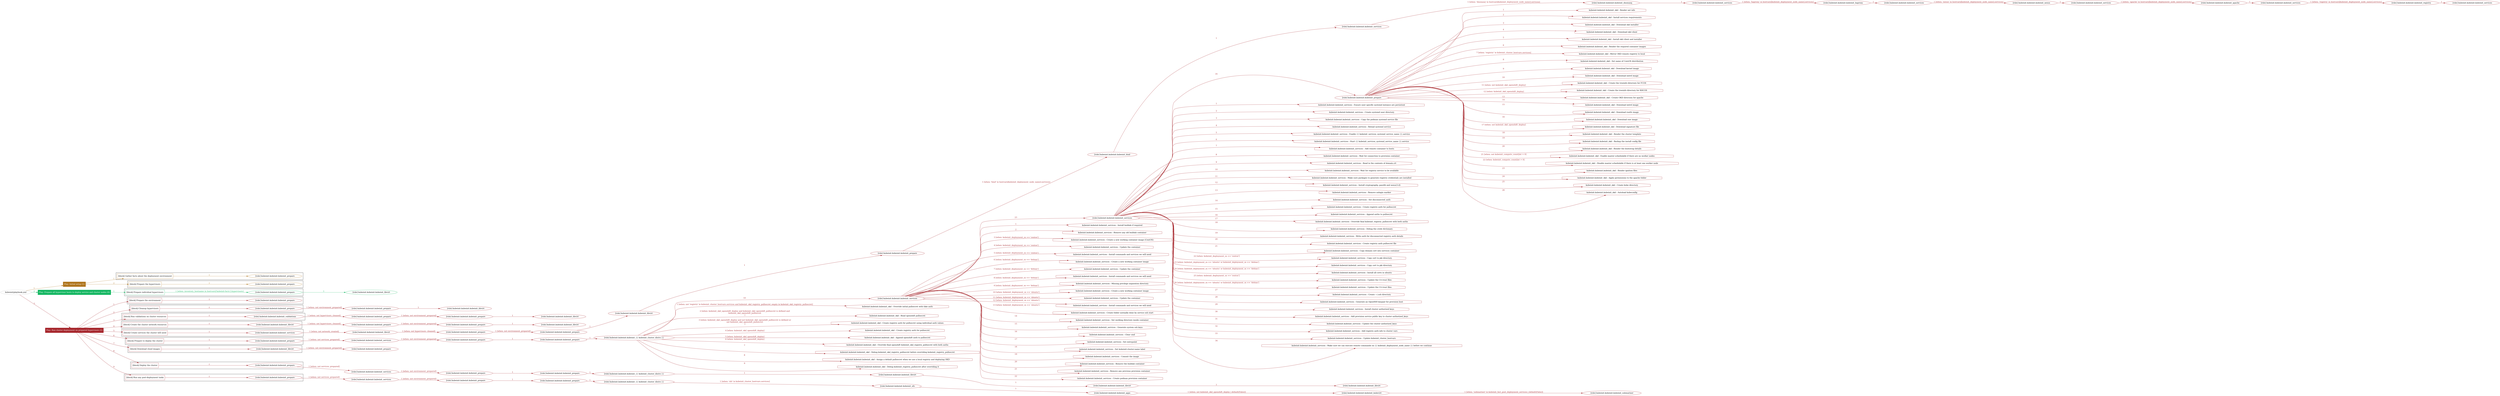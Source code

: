 digraph {
	graph [concentrate=true ordering=in rankdir=LR ratio=fill]
	edge [esep=5 sep=10]
	"kubeinit/playbook.yml" [id=root_node style=dotted]
	play_88649af8 [label="Play: Initial setup (1)" color="#af751d" fontcolor="#ffffff" id=play_88649af8 shape=box style=filled tooltip=localhost]
	"kubeinit/playbook.yml" -> play_88649af8 [label="1 " color="#af751d" fontcolor="#af751d" id=edge_6b000fab labeltooltip="1 " tooltip="1 "]
	subgraph "kubeinit.kubeinit.kubeinit_prepare" {
		role_338a0e9d [label="[role] kubeinit.kubeinit.kubeinit_prepare" color="#af751d" id=role_338a0e9d tooltip="kubeinit.kubeinit.kubeinit_prepare"]
	}
	subgraph "kubeinit.kubeinit.kubeinit_prepare" {
		role_9a6dc8a8 [label="[role] kubeinit.kubeinit.kubeinit_prepare" color="#af751d" id=role_9a6dc8a8 tooltip="kubeinit.kubeinit.kubeinit_prepare"]
	}
	subgraph "Play: Initial setup (1)" {
		play_88649af8 -> block_231d4f38 [label=1 color="#af751d" fontcolor="#af751d" id=edge_03df5cbf labeltooltip=1 tooltip=1]
		subgraph cluster_block_231d4f38 {
			block_231d4f38 [label="[block] Gather facts about the deployment environment" color="#af751d" id=block_231d4f38 labeltooltip="Gather facts about the deployment environment" shape=box tooltip="Gather facts about the deployment environment"]
			block_231d4f38 -> role_338a0e9d [label="1 " color="#af751d" fontcolor="#af751d" id=edge_0d944ad4 labeltooltip="1 " tooltip="1 "]
		}
		play_88649af8 -> block_6350ac3a [label=2 color="#af751d" fontcolor="#af751d" id=edge_2a4ed858 labeltooltip=2 tooltip=2]
		subgraph cluster_block_6350ac3a {
			block_6350ac3a [label="[block] Prepare the hypervisors" color="#af751d" id=block_6350ac3a labeltooltip="Prepare the hypervisors" shape=box tooltip="Prepare the hypervisors"]
			block_6350ac3a -> role_9a6dc8a8 [label="1 " color="#af751d" fontcolor="#af751d" id=edge_3fbb2954 labeltooltip="1 " tooltip="1 "]
		}
	}
	play_6806c129 [label="Play: Prepare all hypervisor hosts to deploy service and cluster nodes (0)" color="#15b762" fontcolor="#ffffff" id=play_6806c129 shape=box style=filled tooltip="Play: Prepare all hypervisor hosts to deploy service and cluster nodes (0)"]
	"kubeinit/playbook.yml" -> play_6806c129 [label="2 " color="#15b762" fontcolor="#15b762" id=edge_0b372070 labeltooltip="2 " tooltip="2 "]
	subgraph "kubeinit.kubeinit.kubeinit_libvirt" {
		role_8b5ccf54 [label="[role] kubeinit.kubeinit.kubeinit_libvirt" color="#15b762" id=role_8b5ccf54 tooltip="kubeinit.kubeinit.kubeinit_libvirt"]
	}
	subgraph "kubeinit.kubeinit.kubeinit_prepare" {
		role_b1e5b69d [label="[role] kubeinit.kubeinit.kubeinit_prepare" color="#15b762" id=role_b1e5b69d tooltip="kubeinit.kubeinit.kubeinit_prepare"]
		role_b1e5b69d -> role_8b5ccf54 [label="1 " color="#15b762" fontcolor="#15b762" id=edge_a9db163f labeltooltip="1 " tooltip="1 "]
	}
	subgraph "Play: Prepare all hypervisor hosts to deploy service and cluster nodes (0)" {
		play_6806c129 -> block_19e29fcd [label=1 color="#15b762" fontcolor="#15b762" id=edge_5821ed7f labeltooltip=1 tooltip=1]
		subgraph cluster_block_19e29fcd {
			block_19e29fcd [label="[block] Prepare individual hypervisors" color="#15b762" id=block_19e29fcd labeltooltip="Prepare individual hypervisors" shape=box tooltip="Prepare individual hypervisors"]
			block_19e29fcd -> role_b1e5b69d [label="1 [when: inventory_hostname in hostvars['kubeinit-facts'].hypervisors]" color="#15b762" fontcolor="#15b762" id=edge_9728948e labeltooltip="1 [when: inventory_hostname in hostvars['kubeinit-facts'].hypervisors]" tooltip="1 [when: inventory_hostname in hostvars['kubeinit-facts'].hypervisors]"]
		}
	}
	play_d287bf1b [label="Play: Run cluster deployment on prepared hypervisors (1)" color="#a6262c" fontcolor="#ffffff" id=play_d287bf1b shape=box style=filled tooltip=localhost]
	"kubeinit/playbook.yml" -> play_d287bf1b [label="3 " color="#a6262c" fontcolor="#a6262c" id=edge_4dbab2c6 labeltooltip="3 " tooltip="3 "]
	subgraph "kubeinit.kubeinit.kubeinit_prepare" {
		role_cbbc423f [label="[role] kubeinit.kubeinit.kubeinit_prepare" color="#a6262c" id=role_cbbc423f tooltip="kubeinit.kubeinit.kubeinit_prepare"]
	}
	subgraph "kubeinit.kubeinit.kubeinit_libvirt" {
		role_7e2ea44e [label="[role] kubeinit.kubeinit.kubeinit_libvirt" color="#a6262c" id=role_7e2ea44e tooltip="kubeinit.kubeinit.kubeinit_libvirt"]
	}
	subgraph "kubeinit.kubeinit.kubeinit_prepare" {
		role_dca89393 [label="[role] kubeinit.kubeinit.kubeinit_prepare" color="#a6262c" id=role_dca89393 tooltip="kubeinit.kubeinit.kubeinit_prepare"]
		role_dca89393 -> role_7e2ea44e [label="1 " color="#a6262c" fontcolor="#a6262c" id=edge_f8678f3e labeltooltip="1 " tooltip="1 "]
	}
	subgraph "kubeinit.kubeinit.kubeinit_prepare" {
		role_9de7b6c3 [label="[role] kubeinit.kubeinit.kubeinit_prepare" color="#a6262c" id=role_9de7b6c3 tooltip="kubeinit.kubeinit.kubeinit_prepare"]
		role_9de7b6c3 -> role_dca89393 [label="1 [when: not environment_prepared]" color="#a6262c" fontcolor="#a6262c" id=edge_e2edc290 labeltooltip="1 [when: not environment_prepared]" tooltip="1 [when: not environment_prepared]"]
	}
	subgraph "kubeinit.kubeinit.kubeinit_libvirt" {
		role_9df0247e [label="[role] kubeinit.kubeinit.kubeinit_libvirt" color="#a6262c" id=role_9df0247e tooltip="kubeinit.kubeinit.kubeinit_libvirt"]
	}
	subgraph "kubeinit.kubeinit.kubeinit_prepare" {
		role_bdb8926a [label="[role] kubeinit.kubeinit.kubeinit_prepare" color="#a6262c" id=role_bdb8926a tooltip="kubeinit.kubeinit.kubeinit_prepare"]
		role_bdb8926a -> role_9df0247e [label="1 " color="#a6262c" fontcolor="#a6262c" id=edge_cca86e57 labeltooltip="1 " tooltip="1 "]
	}
	subgraph "kubeinit.kubeinit.kubeinit_prepare" {
		role_8d31ca06 [label="[role] kubeinit.kubeinit.kubeinit_prepare" color="#a6262c" id=role_8d31ca06 tooltip="kubeinit.kubeinit.kubeinit_prepare"]
		role_8d31ca06 -> role_bdb8926a [label="1 [when: not environment_prepared]" color="#a6262c" fontcolor="#a6262c" id=edge_f443823a labeltooltip="1 [when: not environment_prepared]" tooltip="1 [when: not environment_prepared]"]
	}
	subgraph "kubeinit.kubeinit.kubeinit_validations" {
		role_47b87b4c [label="[role] kubeinit.kubeinit.kubeinit_validations" color="#a6262c" id=role_47b87b4c tooltip="kubeinit.kubeinit.kubeinit_validations"]
		role_47b87b4c -> role_8d31ca06 [label="1 [when: not hypervisors_cleaned]" color="#a6262c" fontcolor="#a6262c" id=edge_6168511b labeltooltip="1 [when: not hypervisors_cleaned]" tooltip="1 [when: not hypervisors_cleaned]"]
	}
	subgraph "kubeinit.kubeinit.kubeinit_libvirt" {
		role_05c898ef [label="[role] kubeinit.kubeinit.kubeinit_libvirt" color="#a6262c" id=role_05c898ef tooltip="kubeinit.kubeinit.kubeinit_libvirt"]
	}
	subgraph "kubeinit.kubeinit.kubeinit_prepare" {
		role_37f9129a [label="[role] kubeinit.kubeinit.kubeinit_prepare" color="#a6262c" id=role_37f9129a tooltip="kubeinit.kubeinit.kubeinit_prepare"]
		role_37f9129a -> role_05c898ef [label="1 " color="#a6262c" fontcolor="#a6262c" id=edge_fec425da labeltooltip="1 " tooltip="1 "]
	}
	subgraph "kubeinit.kubeinit.kubeinit_prepare" {
		role_fad32532 [label="[role] kubeinit.kubeinit.kubeinit_prepare" color="#a6262c" id=role_fad32532 tooltip="kubeinit.kubeinit.kubeinit_prepare"]
		role_fad32532 -> role_37f9129a [label="1 [when: not environment_prepared]" color="#a6262c" fontcolor="#a6262c" id=edge_de492196 labeltooltip="1 [when: not environment_prepared]" tooltip="1 [when: not environment_prepared]"]
	}
	subgraph "kubeinit.kubeinit.kubeinit_libvirt" {
		role_2de33fd2 [label="[role] kubeinit.kubeinit.kubeinit_libvirt" color="#a6262c" id=role_2de33fd2 tooltip="kubeinit.kubeinit.kubeinit_libvirt"]
		role_2de33fd2 -> role_fad32532 [label="1 [when: not hypervisors_cleaned]" color="#a6262c" fontcolor="#a6262c" id=edge_0ee94269 labeltooltip="1 [when: not hypervisors_cleaned]" tooltip="1 [when: not hypervisors_cleaned]"]
	}
	subgraph "kubeinit.kubeinit.kubeinit_services" {
		role_a681c060 [label="[role] kubeinit.kubeinit.kubeinit_services" color="#a6262c" id=role_a681c060 tooltip="kubeinit.kubeinit.kubeinit_services"]
	}
	subgraph "kubeinit.kubeinit.kubeinit_registry" {
		role_86912e66 [label="[role] kubeinit.kubeinit.kubeinit_registry" color="#a6262c" id=role_86912e66 tooltip="kubeinit.kubeinit.kubeinit_registry"]
		role_86912e66 -> role_a681c060 [label="1 " color="#a6262c" fontcolor="#a6262c" id=edge_50cc1f32 labeltooltip="1 " tooltip="1 "]
	}
	subgraph "kubeinit.kubeinit.kubeinit_services" {
		role_3c075040 [label="[role] kubeinit.kubeinit.kubeinit_services" color="#a6262c" id=role_3c075040 tooltip="kubeinit.kubeinit.kubeinit_services"]
		role_3c075040 -> role_86912e66 [label="1 [when: 'registry' in hostvars[kubeinit_deployment_node_name].services]" color="#a6262c" fontcolor="#a6262c" id=edge_7a8a4df1 labeltooltip="1 [when: 'registry' in hostvars[kubeinit_deployment_node_name].services]" tooltip="1 [when: 'registry' in hostvars[kubeinit_deployment_node_name].services]"]
	}
	subgraph "kubeinit.kubeinit.kubeinit_apache" {
		role_ab77405b [label="[role] kubeinit.kubeinit.kubeinit_apache" color="#a6262c" id=role_ab77405b tooltip="kubeinit.kubeinit.kubeinit_apache"]
		role_ab77405b -> role_3c075040 [label="1 " color="#a6262c" fontcolor="#a6262c" id=edge_f91ef365 labeltooltip="1 " tooltip="1 "]
	}
	subgraph "kubeinit.kubeinit.kubeinit_services" {
		role_e7f91d17 [label="[role] kubeinit.kubeinit.kubeinit_services" color="#a6262c" id=role_e7f91d17 tooltip="kubeinit.kubeinit.kubeinit_services"]
		role_e7f91d17 -> role_ab77405b [label="1 [when: 'apache' in hostvars[kubeinit_deployment_node_name].services]" color="#a6262c" fontcolor="#a6262c" id=edge_0d7a160c labeltooltip="1 [when: 'apache' in hostvars[kubeinit_deployment_node_name].services]" tooltip="1 [when: 'apache' in hostvars[kubeinit_deployment_node_name].services]"]
	}
	subgraph "kubeinit.kubeinit.kubeinit_nexus" {
		role_2b3d1cbd [label="[role] kubeinit.kubeinit.kubeinit_nexus" color="#a6262c" id=role_2b3d1cbd tooltip="kubeinit.kubeinit.kubeinit_nexus"]
		role_2b3d1cbd -> role_e7f91d17 [label="1 " color="#a6262c" fontcolor="#a6262c" id=edge_0d305843 labeltooltip="1 " tooltip="1 "]
	}
	subgraph "kubeinit.kubeinit.kubeinit_services" {
		role_983ac1ee [label="[role] kubeinit.kubeinit.kubeinit_services" color="#a6262c" id=role_983ac1ee tooltip="kubeinit.kubeinit.kubeinit_services"]
		role_983ac1ee -> role_2b3d1cbd [label="1 [when: 'nexus' in hostvars[kubeinit_deployment_node_name].services]" color="#a6262c" fontcolor="#a6262c" id=edge_39494631 labeltooltip="1 [when: 'nexus' in hostvars[kubeinit_deployment_node_name].services]" tooltip="1 [when: 'nexus' in hostvars[kubeinit_deployment_node_name].services]"]
	}
	subgraph "kubeinit.kubeinit.kubeinit_haproxy" {
		role_a5e3051c [label="[role] kubeinit.kubeinit.kubeinit_haproxy" color="#a6262c" id=role_a5e3051c tooltip="kubeinit.kubeinit.kubeinit_haproxy"]
		role_a5e3051c -> role_983ac1ee [label="1 " color="#a6262c" fontcolor="#a6262c" id=edge_ddb86be9 labeltooltip="1 " tooltip="1 "]
	}
	subgraph "kubeinit.kubeinit.kubeinit_services" {
		role_802eca26 [label="[role] kubeinit.kubeinit.kubeinit_services" color="#a6262c" id=role_802eca26 tooltip="kubeinit.kubeinit.kubeinit_services"]
		role_802eca26 -> role_a5e3051c [label="1 [when: 'haproxy' in hostvars[kubeinit_deployment_node_name].services]" color="#a6262c" fontcolor="#a6262c" id=edge_68824542 labeltooltip="1 [when: 'haproxy' in hostvars[kubeinit_deployment_node_name].services]" tooltip="1 [when: 'haproxy' in hostvars[kubeinit_deployment_node_name].services]"]
	}
	subgraph "kubeinit.kubeinit.kubeinit_dnsmasq" {
		role_0044b640 [label="[role] kubeinit.kubeinit.kubeinit_dnsmasq" color="#a6262c" id=role_0044b640 tooltip="kubeinit.kubeinit.kubeinit_dnsmasq"]
		role_0044b640 -> role_802eca26 [label="1 " color="#a6262c" fontcolor="#a6262c" id=edge_894b8e6b labeltooltip="1 " tooltip="1 "]
	}
	subgraph "kubeinit.kubeinit.kubeinit_services" {
		role_e74d56e8 [label="[role] kubeinit.kubeinit.kubeinit_services" color="#a6262c" id=role_e74d56e8 tooltip="kubeinit.kubeinit.kubeinit_services"]
		role_e74d56e8 -> role_0044b640 [label="1 [when: 'dnsmasq' in hostvars[kubeinit_deployment_node_name].services]" color="#a6262c" fontcolor="#a6262c" id=edge_f7672302 labeltooltip="1 [when: 'dnsmasq' in hostvars[kubeinit_deployment_node_name].services]" tooltip="1 [when: 'dnsmasq' in hostvars[kubeinit_deployment_node_name].services]"]
	}
	subgraph "kubeinit.kubeinit.kubeinit_bind" {
		role_0d9b059b [label="[role] kubeinit.kubeinit.kubeinit_bind" color="#a6262c" id=role_0d9b059b tooltip="kubeinit.kubeinit.kubeinit_bind"]
		role_0d9b059b -> role_e74d56e8 [label="1 " color="#a6262c" fontcolor="#a6262c" id=edge_b7dfe330 labeltooltip="1 " tooltip="1 "]
	}
	subgraph "kubeinit.kubeinit.kubeinit_prepare" {
		role_01c097b0 [label="[role] kubeinit.kubeinit.kubeinit_prepare" color="#a6262c" id=role_01c097b0 tooltip="kubeinit.kubeinit.kubeinit_prepare"]
		role_01c097b0 -> role_0d9b059b [label="1 [when: 'bind' in hostvars[kubeinit_deployment_node_name].services]" color="#a6262c" fontcolor="#a6262c" id=edge_fee48eb8 labeltooltip="1 [when: 'bind' in hostvars[kubeinit_deployment_node_name].services]" tooltip="1 [when: 'bind' in hostvars[kubeinit_deployment_node_name].services]"]
	}
	subgraph "kubeinit.kubeinit.kubeinit_libvirt" {
		role_17d60e41 [label="[role] kubeinit.kubeinit.kubeinit_libvirt" color="#a6262c" id=role_17d60e41 tooltip="kubeinit.kubeinit.kubeinit_libvirt"]
		role_17d60e41 -> role_01c097b0 [label="1 " color="#a6262c" fontcolor="#a6262c" id=edge_82914031 labeltooltip="1 " tooltip="1 "]
	}
	subgraph "kubeinit.kubeinit.kubeinit_prepare" {
		role_47ef2f79 [label="[role] kubeinit.kubeinit.kubeinit_prepare" color="#a6262c" id=role_47ef2f79 tooltip="kubeinit.kubeinit.kubeinit_prepare"]
		role_47ef2f79 -> role_17d60e41 [label="1 " color="#a6262c" fontcolor="#a6262c" id=edge_bcb721be labeltooltip="1 " tooltip="1 "]
	}
	subgraph "kubeinit.kubeinit.kubeinit_prepare" {
		role_7d579718 [label="[role] kubeinit.kubeinit.kubeinit_prepare" color="#a6262c" id=role_7d579718 tooltip="kubeinit.kubeinit.kubeinit_prepare"]
		role_7d579718 -> role_47ef2f79 [label="1 [when: not environment_prepared]" color="#a6262c" fontcolor="#a6262c" id=edge_c23cf294 labeltooltip="1 [when: not environment_prepared]" tooltip="1 [when: not environment_prepared]"]
	}
	subgraph "kubeinit.kubeinit.kubeinit_libvirt" {
		role_aaaa6d69 [label="[role] kubeinit.kubeinit.kubeinit_libvirt" color="#a6262c" id=role_aaaa6d69 tooltip="kubeinit.kubeinit.kubeinit_libvirt"]
		role_aaaa6d69 -> role_7d579718 [label="1 [when: not hypervisors_cleaned]" color="#a6262c" fontcolor="#a6262c" id=edge_f00f01e2 labeltooltip="1 [when: not hypervisors_cleaned]" tooltip="1 [when: not hypervisors_cleaned]"]
	}
	subgraph "kubeinit.kubeinit.kubeinit_services" {
		role_07d3b1f4 [label="[role] kubeinit.kubeinit.kubeinit_services" color="#a6262c" id=role_07d3b1f4 tooltip="kubeinit.kubeinit.kubeinit_services"]
		role_07d3b1f4 -> role_aaaa6d69 [label="1 [when: not network_created]" color="#a6262c" fontcolor="#a6262c" id=edge_fc1d6d0e labeltooltip="1 [when: not network_created]" tooltip="1 [when: not network_created]"]
	}
	subgraph "kubeinit.kubeinit.kubeinit_prepare" {
		role_b8af9670 [label="[role] kubeinit.kubeinit.kubeinit_prepare" color="#a6262c" id=role_b8af9670 tooltip="kubeinit.kubeinit.kubeinit_prepare"]
		task_4fe83d73 [label="kubeinit.kubeinit.kubeinit_okd : Render net info" color="#a6262c" id=task_4fe83d73 shape=octagon tooltip="kubeinit.kubeinit.kubeinit_okd : Render net info"]
		role_b8af9670 -> task_4fe83d73 [label="1 " color="#a6262c" fontcolor="#a6262c" id=edge_6353735a labeltooltip="1 " tooltip="1 "]
		task_351ca5e4 [label="kubeinit.kubeinit.kubeinit_okd : Install services requirements" color="#a6262c" id=task_351ca5e4 shape=octagon tooltip="kubeinit.kubeinit.kubeinit_okd : Install services requirements"]
		role_b8af9670 -> task_351ca5e4 [label="2 " color="#a6262c" fontcolor="#a6262c" id=edge_ba31721f labeltooltip="2 " tooltip="2 "]
		task_87a9efee [label="kubeinit.kubeinit.kubeinit_okd : Download okd installer" color="#a6262c" id=task_87a9efee shape=octagon tooltip="kubeinit.kubeinit.kubeinit_okd : Download okd installer"]
		role_b8af9670 -> task_87a9efee [label="3 " color="#a6262c" fontcolor="#a6262c" id=edge_d18f48c1 labeltooltip="3 " tooltip="3 "]
		task_8bbb24df [label="kubeinit.kubeinit.kubeinit_okd : Download okd client" color="#a6262c" id=task_8bbb24df shape=octagon tooltip="kubeinit.kubeinit.kubeinit_okd : Download okd client"]
		role_b8af9670 -> task_8bbb24df [label="4 " color="#a6262c" fontcolor="#a6262c" id=edge_206e5456 labeltooltip="4 " tooltip="4 "]
		task_c7597200 [label="kubeinit.kubeinit.kubeinit_okd : Install okd client and installer" color="#a6262c" id=task_c7597200 shape=octagon tooltip="kubeinit.kubeinit.kubeinit_okd : Install okd client and installer"]
		role_b8af9670 -> task_c7597200 [label="5 " color="#a6262c" fontcolor="#a6262c" id=edge_cf8247b6 labeltooltip="5 " tooltip="5 "]
		task_14914c7e [label="kubeinit.kubeinit.kubeinit_okd : Render the required container images" color="#a6262c" id=task_14914c7e shape=octagon tooltip="kubeinit.kubeinit.kubeinit_okd : Render the required container images"]
		role_b8af9670 -> task_14914c7e [label="6 " color="#a6262c" fontcolor="#a6262c" id=edge_195b9874 labeltooltip="6 " tooltip="6 "]
		task_d5c7cb1b [label="kubeinit.kubeinit.kubeinit_okd : Mirror OKD remote registry to local" color="#a6262c" id=task_d5c7cb1b shape=octagon tooltip="kubeinit.kubeinit.kubeinit_okd : Mirror OKD remote registry to local"]
		role_b8af9670 -> task_d5c7cb1b [label="7 [when: 'registry' in kubeinit_cluster_hostvars.services]" color="#a6262c" fontcolor="#a6262c" id=edge_0d14d73b labeltooltip="7 [when: 'registry' in kubeinit_cluster_hostvars.services]" tooltip="7 [when: 'registry' in kubeinit_cluster_hostvars.services]"]
		task_96c45f03 [label="kubeinit.kubeinit.kubeinit_okd : Set name of CoreOS distribution" color="#a6262c" id=task_96c45f03 shape=octagon tooltip="kubeinit.kubeinit.kubeinit_okd : Set name of CoreOS distribution"]
		role_b8af9670 -> task_96c45f03 [label="8 " color="#a6262c" fontcolor="#a6262c" id=edge_ca05cf19 labeltooltip="8 " tooltip="8 "]
		task_42e63a78 [label="kubeinit.kubeinit.kubeinit_okd : Download kernel image" color="#a6262c" id=task_42e63a78 shape=octagon tooltip="kubeinit.kubeinit.kubeinit_okd : Download kernel image"]
		role_b8af9670 -> task_42e63a78 [label="9 " color="#a6262c" fontcolor="#a6262c" id=edge_1d45179a labeltooltip="9 " tooltip="9 "]
		task_3d5be8a2 [label="kubeinit.kubeinit.kubeinit_okd : Download initrd image" color="#a6262c" id=task_3d5be8a2 shape=octagon tooltip="kubeinit.kubeinit.kubeinit_okd : Download initrd image"]
		role_b8af9670 -> task_3d5be8a2 [label="10 " color="#a6262c" fontcolor="#a6262c" id=edge_27c45604 labeltooltip="10 " tooltip="10 "]
		task_e69b2d9b [label="kubeinit.kubeinit.kubeinit_okd : Create the treeinfo directory for FCOS" color="#a6262c" id=task_e69b2d9b shape=octagon tooltip="kubeinit.kubeinit.kubeinit_okd : Create the treeinfo directory for FCOS"]
		role_b8af9670 -> task_e69b2d9b [label="11 [when: not kubeinit_okd_openshift_deploy]" color="#a6262c" fontcolor="#a6262c" id=edge_26df8c8c labeltooltip="11 [when: not kubeinit_okd_openshift_deploy]" tooltip="11 [when: not kubeinit_okd_openshift_deploy]"]
		task_2ca8757b [label="kubeinit.kubeinit.kubeinit_okd : Create the treeinfo directory for RHCOS" color="#a6262c" id=task_2ca8757b shape=octagon tooltip="kubeinit.kubeinit.kubeinit_okd : Create the treeinfo directory for RHCOS"]
		role_b8af9670 -> task_2ca8757b [label="12 [when: kubeinit_okd_openshift_deploy]" color="#a6262c" fontcolor="#a6262c" id=edge_9bced3a0 labeltooltip="12 [when: kubeinit_okd_openshift_deploy]" tooltip="12 [when: kubeinit_okd_openshift_deploy]"]
		task_49e36969 [label="kubeinit.kubeinit.kubeinit_okd : Create OKD directory for apache" color="#a6262c" id=task_49e36969 shape=octagon tooltip="kubeinit.kubeinit.kubeinit_okd : Create OKD directory for apache"]
		role_b8af9670 -> task_49e36969 [label="13 " color="#a6262c" fontcolor="#a6262c" id=edge_6528d345 labeltooltip="13 " tooltip="13 "]
		task_cf06321e [label="kubeinit.kubeinit.kubeinit_okd : Download initrd image" color="#a6262c" id=task_cf06321e shape=octagon tooltip="kubeinit.kubeinit.kubeinit_okd : Download initrd image"]
		role_b8af9670 -> task_cf06321e [label="14 " color="#a6262c" fontcolor="#a6262c" id=edge_bf92958f labeltooltip="14 " tooltip="14 "]
		task_493c5b52 [label="kubeinit.kubeinit.kubeinit_okd : Download rootfs image" color="#a6262c" id=task_493c5b52 shape=octagon tooltip="kubeinit.kubeinit.kubeinit_okd : Download rootfs image"]
		role_b8af9670 -> task_493c5b52 [label="15 " color="#a6262c" fontcolor="#a6262c" id=edge_80f550bc labeltooltip="15 " tooltip="15 "]
		task_d427442d [label="kubeinit.kubeinit.kubeinit_okd : Download raw image" color="#a6262c" id=task_d427442d shape=octagon tooltip="kubeinit.kubeinit.kubeinit_okd : Download raw image"]
		role_b8af9670 -> task_d427442d [label="16 " color="#a6262c" fontcolor="#a6262c" id=edge_5623e2ba labeltooltip="16 " tooltip="16 "]
		task_718697d2 [label="kubeinit.kubeinit.kubeinit_okd : Download signature file" color="#a6262c" id=task_718697d2 shape=octagon tooltip="kubeinit.kubeinit.kubeinit_okd : Download signature file"]
		role_b8af9670 -> task_718697d2 [label="17 [when: not kubeinit_okd_openshift_deploy]" color="#a6262c" fontcolor="#a6262c" id=edge_000ea28a labeltooltip="17 [when: not kubeinit_okd_openshift_deploy]" tooltip="17 [when: not kubeinit_okd_openshift_deploy]"]
		task_6b87b8a6 [label="kubeinit.kubeinit.kubeinit_okd : Render the cluster template" color="#a6262c" id=task_6b87b8a6 shape=octagon tooltip="kubeinit.kubeinit.kubeinit_okd : Render the cluster template"]
		role_b8af9670 -> task_6b87b8a6 [label="18 " color="#a6262c" fontcolor="#a6262c" id=edge_6044246f labeltooltip="18 " tooltip="18 "]
		task_8cc0d15d [label="kubeinit.kubeinit.kubeinit_okd : Backup the install config file" color="#a6262c" id=task_8cc0d15d shape=octagon tooltip="kubeinit.kubeinit.kubeinit_okd : Backup the install config file"]
		role_b8af9670 -> task_8cc0d15d [label="19 " color="#a6262c" fontcolor="#a6262c" id=edge_570f274a labeltooltip="19 " tooltip="19 "]
		task_88ce4448 [label="kubeinit.kubeinit.kubeinit_okd : Render the bootstrap details" color="#a6262c" id=task_88ce4448 shape=octagon tooltip="kubeinit.kubeinit.kubeinit_okd : Render the bootstrap details"]
		role_b8af9670 -> task_88ce4448 [label="20 " color="#a6262c" fontcolor="#a6262c" id=edge_145659f6 labeltooltip="20 " tooltip="20 "]
		task_0d908983 [label="kubeinit.kubeinit.kubeinit_okd : Enable master schedulable if there are no worker nodes" color="#a6262c" id=task_0d908983 shape=octagon tooltip="kubeinit.kubeinit.kubeinit_okd : Enable master schedulable if there are no worker nodes"]
		role_b8af9670 -> task_0d908983 [label="21 [when: not kubeinit_compute_count|int > 0]" color="#a6262c" fontcolor="#a6262c" id=edge_8c641a3d labeltooltip="21 [when: not kubeinit_compute_count|int > 0]" tooltip="21 [when: not kubeinit_compute_count|int > 0]"]
		task_81623052 [label="kubeinit.kubeinit.kubeinit_okd : Disable master schedulable if there is at least one worker node" color="#a6262c" id=task_81623052 shape=octagon tooltip="kubeinit.kubeinit.kubeinit_okd : Disable master schedulable if there is at least one worker node"]
		role_b8af9670 -> task_81623052 [label="22 [when: kubeinit_compute_count|int > 0]" color="#a6262c" fontcolor="#a6262c" id=edge_10400689 labeltooltip="22 [when: kubeinit_compute_count|int > 0]" tooltip="22 [when: kubeinit_compute_count|int > 0]"]
		task_8d6df2a0 [label="kubeinit.kubeinit.kubeinit_okd : Render ignition files" color="#a6262c" id=task_8d6df2a0 shape=octagon tooltip="kubeinit.kubeinit.kubeinit_okd : Render ignition files"]
		role_b8af9670 -> task_8d6df2a0 [label="23 " color="#a6262c" fontcolor="#a6262c" id=edge_c78aceeb labeltooltip="23 " tooltip="23 "]
		task_32a00da2 [label="kubeinit.kubeinit.kubeinit_okd : Apply permissions to the apache folder" color="#a6262c" id=task_32a00da2 shape=octagon tooltip="kubeinit.kubeinit.kubeinit_okd : Apply permissions to the apache folder"]
		role_b8af9670 -> task_32a00da2 [label="24 " color="#a6262c" fontcolor="#a6262c" id=edge_0de5ba87 labeltooltip="24 " tooltip="24 "]
		task_9603d29f [label="kubeinit.kubeinit.kubeinit_okd : Create kube directory" color="#a6262c" id=task_9603d29f shape=octagon tooltip="kubeinit.kubeinit.kubeinit_okd : Create kube directory"]
		role_b8af9670 -> task_9603d29f [label="25 " color="#a6262c" fontcolor="#a6262c" id=edge_af536517 labeltooltip="25 " tooltip="25 "]
		task_e5b8f124 [label="kubeinit.kubeinit.kubeinit_okd : Autoload kubeconfig" color="#a6262c" id=task_e5b8f124 shape=octagon tooltip="kubeinit.kubeinit.kubeinit_okd : Autoload kubeconfig"]
		role_b8af9670 -> task_e5b8f124 [label="26 " color="#a6262c" fontcolor="#a6262c" id=edge_d5c0b2c3 labeltooltip="26 " tooltip="26 "]
	}
	subgraph "kubeinit.kubeinit.kubeinit_services" {
		role_e02ce65a [label="[role] kubeinit.kubeinit.kubeinit_services" color="#a6262c" id=role_e02ce65a tooltip="kubeinit.kubeinit.kubeinit_services"]
		task_35fa2db4 [label="kubeinit.kubeinit.kubeinit_services : Ensure user specific systemd instance are persistent" color="#a6262c" id=task_35fa2db4 shape=octagon tooltip="kubeinit.kubeinit.kubeinit_services : Ensure user specific systemd instance are persistent"]
		role_e02ce65a -> task_35fa2db4 [label="1 " color="#a6262c" fontcolor="#a6262c" id=edge_993cfb74 labeltooltip="1 " tooltip="1 "]
		task_ba1da826 [label="kubeinit.kubeinit.kubeinit_services : Create systemd user directory" color="#a6262c" id=task_ba1da826 shape=octagon tooltip="kubeinit.kubeinit.kubeinit_services : Create systemd user directory"]
		role_e02ce65a -> task_ba1da826 [label="2 " color="#a6262c" fontcolor="#a6262c" id=edge_a8363355 labeltooltip="2 " tooltip="2 "]
		task_a95f4851 [label="kubeinit.kubeinit.kubeinit_services : Copy the podman systemd service file" color="#a6262c" id=task_a95f4851 shape=octagon tooltip="kubeinit.kubeinit.kubeinit_services : Copy the podman systemd service file"]
		role_e02ce65a -> task_a95f4851 [label="3 " color="#a6262c" fontcolor="#a6262c" id=edge_291e3c98 labeltooltip="3 " tooltip="3 "]
		task_9f823b73 [label="kubeinit.kubeinit.kubeinit_services : Reload systemd service" color="#a6262c" id=task_9f823b73 shape=octagon tooltip="kubeinit.kubeinit.kubeinit_services : Reload systemd service"]
		role_e02ce65a -> task_9f823b73 [label="4 " color="#a6262c" fontcolor="#a6262c" id=edge_9e23db8a labeltooltip="4 " tooltip="4 "]
		task_5891cf4a [label="kubeinit.kubeinit.kubeinit_services : Enable {{ kubeinit_services_systemd_service_name }}.service" color="#a6262c" id=task_5891cf4a shape=octagon tooltip="kubeinit.kubeinit.kubeinit_services : Enable {{ kubeinit_services_systemd_service_name }}.service"]
		role_e02ce65a -> task_5891cf4a [label="5 " color="#a6262c" fontcolor="#a6262c" id=edge_4ee56a3f labeltooltip="5 " tooltip="5 "]
		task_b87c5081 [label="kubeinit.kubeinit.kubeinit_services : Start {{ kubeinit_services_systemd_service_name }}.service" color="#a6262c" id=task_b87c5081 shape=octagon tooltip="kubeinit.kubeinit.kubeinit_services : Start {{ kubeinit_services_systemd_service_name }}.service"]
		role_e02ce65a -> task_b87c5081 [label="6 " color="#a6262c" fontcolor="#a6262c" id=edge_977c9ea9 labeltooltip="6 " tooltip="6 "]
		task_fe150eea [label="kubeinit.kubeinit.kubeinit_services : Add remote container to hosts" color="#a6262c" id=task_fe150eea shape=octagon tooltip="kubeinit.kubeinit.kubeinit_services : Add remote container to hosts"]
		role_e02ce65a -> task_fe150eea [label="7 " color="#a6262c" fontcolor="#a6262c" id=edge_709182db labeltooltip="7 " tooltip="7 "]
		task_08e6bd47 [label="kubeinit.kubeinit.kubeinit_services : Wait for connection to provision container" color="#a6262c" id=task_08e6bd47 shape=octagon tooltip="kubeinit.kubeinit.kubeinit_services : Wait for connection to provision container"]
		role_e02ce65a -> task_08e6bd47 [label="8 " color="#a6262c" fontcolor="#a6262c" id=edge_cec07244 labeltooltip="8 " tooltip="8 "]
		task_125056f0 [label="kubeinit.kubeinit.kubeinit_services : Read in the contents of domain.crt" color="#a6262c" id=task_125056f0 shape=octagon tooltip="kubeinit.kubeinit.kubeinit_services : Read in the contents of domain.crt"]
		role_e02ce65a -> task_125056f0 [label="9 " color="#a6262c" fontcolor="#a6262c" id=edge_faaee5ac labeltooltip="9 " tooltip="9 "]
		task_478d6175 [label="kubeinit.kubeinit.kubeinit_services : Wait for registry service to be available" color="#a6262c" id=task_478d6175 shape=octagon tooltip="kubeinit.kubeinit.kubeinit_services : Wait for registry service to be available"]
		role_e02ce65a -> task_478d6175 [label="10 " color="#a6262c" fontcolor="#a6262c" id=edge_9bea86c6 labeltooltip="10 " tooltip="10 "]
		task_47718a76 [label="kubeinit.kubeinit.kubeinit_services : Make sure packages to generate registry credentials are installed" color="#a6262c" id=task_47718a76 shape=octagon tooltip="kubeinit.kubeinit.kubeinit_services : Make sure packages to generate registry credentials are installed"]
		role_e02ce65a -> task_47718a76 [label="11 " color="#a6262c" fontcolor="#a6262c" id=edge_61f80d93 labeltooltip="11 " tooltip="11 "]
		task_9084298c [label="kubeinit.kubeinit.kubeinit_services : Install cryptography, passlib and nexus3-cli" color="#a6262c" id=task_9084298c shape=octagon tooltip="kubeinit.kubeinit.kubeinit_services : Install cryptography, passlib and nexus3-cli"]
		role_e02ce65a -> task_9084298c [label="12 " color="#a6262c" fontcolor="#a6262c" id=edge_36eb366b labeltooltip="12 " tooltip="12 "]
		task_b7cf396b [label="kubeinit.kubeinit.kubeinit_services : Remove nologin marker" color="#a6262c" id=task_b7cf396b shape=octagon tooltip="kubeinit.kubeinit.kubeinit_services : Remove nologin marker"]
		role_e02ce65a -> task_b7cf396b [label="13 " color="#a6262c" fontcolor="#a6262c" id=edge_08dc7fb2 labeltooltip="13 " tooltip="13 "]
		task_40166e8b [label="kubeinit.kubeinit.kubeinit_services : Set disconnected_auth" color="#a6262c" id=task_40166e8b shape=octagon tooltip="kubeinit.kubeinit.kubeinit_services : Set disconnected_auth"]
		role_e02ce65a -> task_40166e8b [label="14 " color="#a6262c" fontcolor="#a6262c" id=edge_d7215bf5 labeltooltip="14 " tooltip="14 "]
		task_25b35126 [label="kubeinit.kubeinit.kubeinit_services : Create registry auth for pullsecret" color="#a6262c" id=task_25b35126 shape=octagon tooltip="kubeinit.kubeinit.kubeinit_services : Create registry auth for pullsecret"]
		role_e02ce65a -> task_25b35126 [label="15 " color="#a6262c" fontcolor="#a6262c" id=edge_82c7c46b labeltooltip="15 " tooltip="15 "]
		task_461df8a4 [label="kubeinit.kubeinit.kubeinit_services : Append auths to pullsecret" color="#a6262c" id=task_461df8a4 shape=octagon tooltip="kubeinit.kubeinit.kubeinit_services : Append auths to pullsecret"]
		role_e02ce65a -> task_461df8a4 [label="16 " color="#a6262c" fontcolor="#a6262c" id=edge_027aee8e labeltooltip="16 " tooltip="16 "]
		task_d728c2fd [label="kubeinit.kubeinit.kubeinit_services : Override final kubeinit_registry_pullsecret with both auths" color="#a6262c" id=task_d728c2fd shape=octagon tooltip="kubeinit.kubeinit.kubeinit_services : Override final kubeinit_registry_pullsecret with both auths"]
		role_e02ce65a -> task_d728c2fd [label="17 " color="#a6262c" fontcolor="#a6262c" id=edge_b60c3a88 labeltooltip="17 " tooltip="17 "]
		task_eefe3d97 [label="kubeinit.kubeinit.kubeinit_services : Debug the creds dictionary" color="#a6262c" id=task_eefe3d97 shape=octagon tooltip="kubeinit.kubeinit.kubeinit_services : Debug the creds dictionary"]
		role_e02ce65a -> task_eefe3d97 [label="18 " color="#a6262c" fontcolor="#a6262c" id=edge_3174fa8a labeltooltip="18 " tooltip="18 "]
		task_b6e3de6c [label="kubeinit.kubeinit.kubeinit_services : Write auth for disconnected registry auth details" color="#a6262c" id=task_b6e3de6c shape=octagon tooltip="kubeinit.kubeinit.kubeinit_services : Write auth for disconnected registry auth details"]
		role_e02ce65a -> task_b6e3de6c [label="19 " color="#a6262c" fontcolor="#a6262c" id=edge_ac4480df labeltooltip="19 " tooltip="19 "]
		task_9bd11900 [label="kubeinit.kubeinit.kubeinit_services : Create registry auth pullsecret file" color="#a6262c" id=task_9bd11900 shape=octagon tooltip="kubeinit.kubeinit.kubeinit_services : Create registry auth pullsecret file"]
		role_e02ce65a -> task_9bd11900 [label="20 " color="#a6262c" fontcolor="#a6262c" id=edge_4274ab45 labeltooltip="20 " tooltip="20 "]
		task_ceb9f188 [label="kubeinit.kubeinit.kubeinit_services : Copy domain cert into services container" color="#a6262c" id=task_ceb9f188 shape=octagon tooltip="kubeinit.kubeinit.kubeinit_services : Copy domain cert into services container"]
		role_e02ce65a -> task_ceb9f188 [label="21 " color="#a6262c" fontcolor="#a6262c" id=edge_b8d35ca1 labeltooltip="21 " tooltip="21 "]
		task_196d346c [label="kubeinit.kubeinit.kubeinit_services : Copy cert to pki directory" color="#a6262c" id=task_196d346c shape=octagon tooltip="kubeinit.kubeinit.kubeinit_services : Copy cert to pki directory"]
		role_e02ce65a -> task_196d346c [label="22 [when: kubeinit_deployment_os == 'centos']" color="#a6262c" fontcolor="#a6262c" id=edge_f7a4bcfe labeltooltip="22 [when: kubeinit_deployment_os == 'centos']" tooltip="22 [when: kubeinit_deployment_os == 'centos']"]
		task_6fb3a3da [label="kubeinit.kubeinit.kubeinit_services : Copy cert to pki directory" color="#a6262c" id=task_6fb3a3da shape=octagon tooltip="kubeinit.kubeinit.kubeinit_services : Copy cert to pki directory"]
		role_e02ce65a -> task_6fb3a3da [label="23 [when: kubeinit_deployment_os == 'ubuntu' or kubeinit_deployment_os == 'debian']" color="#a6262c" fontcolor="#a6262c" id=edge_b14cee4f labeltooltip="23 [when: kubeinit_deployment_os == 'ubuntu' or kubeinit_deployment_os == 'debian']" tooltip="23 [when: kubeinit_deployment_os == 'ubuntu' or kubeinit_deployment_os == 'debian']"]
		task_f40e4486 [label="kubeinit.kubeinit.kubeinit_services : Install all certs in ubuntu" color="#a6262c" id=task_f40e4486 shape=octagon tooltip="kubeinit.kubeinit.kubeinit_services : Install all certs in ubuntu"]
		role_e02ce65a -> task_f40e4486 [label="24 [when: kubeinit_deployment_os == 'ubuntu' or kubeinit_deployment_os == 'debian']" color="#a6262c" fontcolor="#a6262c" id=edge_11d85924 labeltooltip="24 [when: kubeinit_deployment_os == 'ubuntu' or kubeinit_deployment_os == 'debian']" tooltip="24 [when: kubeinit_deployment_os == 'ubuntu' or kubeinit_deployment_os == 'debian']"]
		task_0a7d396b [label="kubeinit.kubeinit.kubeinit_services : Update the CA trust files" color="#a6262c" id=task_0a7d396b shape=octagon tooltip="kubeinit.kubeinit.kubeinit_services : Update the CA trust files"]
		role_e02ce65a -> task_0a7d396b [label="25 [when: kubeinit_deployment_os == 'centos']" color="#a6262c" fontcolor="#a6262c" id=edge_462fba3e labeltooltip="25 [when: kubeinit_deployment_os == 'centos']" tooltip="25 [when: kubeinit_deployment_os == 'centos']"]
		task_da022510 [label="kubeinit.kubeinit.kubeinit_services : Update the CA trust files" color="#a6262c" id=task_da022510 shape=octagon tooltip="kubeinit.kubeinit.kubeinit_services : Update the CA trust files"]
		role_e02ce65a -> task_da022510 [label="26 [when: kubeinit_deployment_os == 'ubuntu' or kubeinit_deployment_os == 'debian']" color="#a6262c" fontcolor="#a6262c" id=edge_519f6030 labeltooltip="26 [when: kubeinit_deployment_os == 'ubuntu' or kubeinit_deployment_os == 'debian']" tooltip="26 [when: kubeinit_deployment_os == 'ubuntu' or kubeinit_deployment_os == 'debian']"]
		task_be65cba2 [label="kubeinit.kubeinit.kubeinit_services : Create ~/.ssh directory" color="#a6262c" id=task_be65cba2 shape=octagon tooltip="kubeinit.kubeinit.kubeinit_services : Create ~/.ssh directory"]
		role_e02ce65a -> task_be65cba2 [label="27 " color="#a6262c" fontcolor="#a6262c" id=edge_ea57f6b6 labeltooltip="27 " tooltip="27 "]
		task_1fd7c4fe [label="kubeinit.kubeinit.kubeinit_services : Generate an OpenSSH keypair for provision host" color="#a6262c" id=task_1fd7c4fe shape=octagon tooltip="kubeinit.kubeinit.kubeinit_services : Generate an OpenSSH keypair for provision host"]
		role_e02ce65a -> task_1fd7c4fe [label="28 " color="#a6262c" fontcolor="#a6262c" id=edge_4866db5f labeltooltip="28 " tooltip="28 "]
		task_d53557b9 [label="kubeinit.kubeinit.kubeinit_services : Install cluster authorized keys" color="#a6262c" id=task_d53557b9 shape=octagon tooltip="kubeinit.kubeinit.kubeinit_services : Install cluster authorized keys"]
		role_e02ce65a -> task_d53557b9 [label="29 " color="#a6262c" fontcolor="#a6262c" id=edge_57b9dd77 labeltooltip="29 " tooltip="29 "]
		task_5dfce02f [label="kubeinit.kubeinit.kubeinit_services : Add provision service public key to cluster authorized_keys" color="#a6262c" id=task_5dfce02f shape=octagon tooltip="kubeinit.kubeinit.kubeinit_services : Add provision service public key to cluster authorized_keys"]
		role_e02ce65a -> task_5dfce02f [label="30 " color="#a6262c" fontcolor="#a6262c" id=edge_685bc108 labeltooltip="30 " tooltip="30 "]
		task_e35d90a5 [label="kubeinit.kubeinit.kubeinit_services : Update the cluster authorized_keys" color="#a6262c" id=task_e35d90a5 shape=octagon tooltip="kubeinit.kubeinit.kubeinit_services : Update the cluster authorized_keys"]
		role_e02ce65a -> task_e35d90a5 [label="31 " color="#a6262c" fontcolor="#a6262c" id=edge_bbb65b25 labeltooltip="31 " tooltip="31 "]
		task_5cd3bf39 [label="kubeinit.kubeinit.kubeinit_services : Add registry auth info to cluster vars" color="#a6262c" id=task_5cd3bf39 shape=octagon tooltip="kubeinit.kubeinit.kubeinit_services : Add registry auth info to cluster vars"]
		role_e02ce65a -> task_5cd3bf39 [label="32 " color="#a6262c" fontcolor="#a6262c" id=edge_b56d37a3 labeltooltip="32 " tooltip="32 "]
		task_6b39ecd3 [label="kubeinit.kubeinit.kubeinit_services : Update kubeinit_cluster_hostvars" color="#a6262c" id=task_6b39ecd3 shape=octagon tooltip="kubeinit.kubeinit.kubeinit_services : Update kubeinit_cluster_hostvars"]
		role_e02ce65a -> task_6b39ecd3 [label="33 " color="#a6262c" fontcolor="#a6262c" id=edge_b9d3ae66 labeltooltip="33 " tooltip="33 "]
		task_56fec276 [label="kubeinit.kubeinit.kubeinit_services : Make sure we can execute remote commands on {{ kubeinit_deployment_node_name }} before we continue" color="#a6262c" id=task_56fec276 shape=octagon tooltip="kubeinit.kubeinit.kubeinit_services : Make sure we can execute remote commands on {{ kubeinit_deployment_node_name }} before we continue"]
		role_e02ce65a -> task_56fec276 [label="34 " color="#a6262c" fontcolor="#a6262c" id=edge_9c4d7845 labeltooltip="34 " tooltip="34 "]
		role_e02ce65a -> role_b8af9670 [label="35 " color="#a6262c" fontcolor="#a6262c" id=edge_f0566a3c labeltooltip="35 " tooltip="35 "]
	}
	subgraph "kubeinit.kubeinit.kubeinit_services" {
		role_51bbde52 [label="[role] kubeinit.kubeinit.kubeinit_services" color="#a6262c" id=role_51bbde52 tooltip="kubeinit.kubeinit.kubeinit_services"]
		task_ff692dd3 [label="kubeinit.kubeinit.kubeinit_services : Install buildah if required" color="#a6262c" id=task_ff692dd3 shape=octagon tooltip="kubeinit.kubeinit.kubeinit_services : Install buildah if required"]
		role_51bbde52 -> task_ff692dd3 [label="1 " color="#a6262c" fontcolor="#a6262c" id=edge_3da08131 labeltooltip="1 " tooltip="1 "]
		task_0a2a7663 [label="kubeinit.kubeinit.kubeinit_services : Remove any old buildah container" color="#a6262c" id=task_0a2a7663 shape=octagon tooltip="kubeinit.kubeinit.kubeinit_services : Remove any old buildah container"]
		role_51bbde52 -> task_0a2a7663 [label="2 " color="#a6262c" fontcolor="#a6262c" id=edge_1b8e4c54 labeltooltip="2 " tooltip="2 "]
		task_9fc87060 [label="kubeinit.kubeinit.kubeinit_services : Create a new working container image (CentOS)" color="#a6262c" id=task_9fc87060 shape=octagon tooltip="kubeinit.kubeinit.kubeinit_services : Create a new working container image (CentOS)"]
		role_51bbde52 -> task_9fc87060 [label="3 [when: kubeinit_deployment_os == 'centos']" color="#a6262c" fontcolor="#a6262c" id=edge_3e674ebc labeltooltip="3 [when: kubeinit_deployment_os == 'centos']" tooltip="3 [when: kubeinit_deployment_os == 'centos']"]
		task_be1ba0b0 [label="kubeinit.kubeinit.kubeinit_services : Update the container" color="#a6262c" id=task_be1ba0b0 shape=octagon tooltip="kubeinit.kubeinit.kubeinit_services : Update the container"]
		role_51bbde52 -> task_be1ba0b0 [label="4 [when: kubeinit_deployment_os == 'centos']" color="#a6262c" fontcolor="#a6262c" id=edge_9ca8f77a labeltooltip="4 [when: kubeinit_deployment_os == 'centos']" tooltip="4 [when: kubeinit_deployment_os == 'centos']"]
		task_e813697d [label="kubeinit.kubeinit.kubeinit_services : Install commands and services we will need" color="#a6262c" id=task_e813697d shape=octagon tooltip="kubeinit.kubeinit.kubeinit_services : Install commands and services we will need"]
		role_51bbde52 -> task_e813697d [label="5 [when: kubeinit_deployment_os == 'centos']" color="#a6262c" fontcolor="#a6262c" id=edge_34e30653 labeltooltip="5 [when: kubeinit_deployment_os == 'centos']" tooltip="5 [when: kubeinit_deployment_os == 'centos']"]
		task_909b112a [label="kubeinit.kubeinit.kubeinit_services : Create a new working container image" color="#a6262c" id=task_909b112a shape=octagon tooltip="kubeinit.kubeinit.kubeinit_services : Create a new working container image"]
		role_51bbde52 -> task_909b112a [label="6 [when: kubeinit_deployment_os == 'debian']" color="#a6262c" fontcolor="#a6262c" id=edge_2335830b labeltooltip="6 [when: kubeinit_deployment_os == 'debian']" tooltip="6 [when: kubeinit_deployment_os == 'debian']"]
		task_8ff540c9 [label="kubeinit.kubeinit.kubeinit_services : Update the container" color="#a6262c" id=task_8ff540c9 shape=octagon tooltip="kubeinit.kubeinit.kubeinit_services : Update the container"]
		role_51bbde52 -> task_8ff540c9 [label="7 [when: kubeinit_deployment_os == 'debian']" color="#a6262c" fontcolor="#a6262c" id=edge_596ca634 labeltooltip="7 [when: kubeinit_deployment_os == 'debian']" tooltip="7 [when: kubeinit_deployment_os == 'debian']"]
		task_0781c78a [label="kubeinit.kubeinit.kubeinit_services : Install commands and services we will need" color="#a6262c" id=task_0781c78a shape=octagon tooltip="kubeinit.kubeinit.kubeinit_services : Install commands and services we will need"]
		role_51bbde52 -> task_0781c78a [label="8 [when: kubeinit_deployment_os == 'debian']" color="#a6262c" fontcolor="#a6262c" id=edge_26f4bb84 labeltooltip="8 [when: kubeinit_deployment_os == 'debian']" tooltip="8 [when: kubeinit_deployment_os == 'debian']"]
		task_c50f2948 [label="kubeinit.kubeinit.kubeinit_services : Missing privilege separation directory" color="#a6262c" id=task_c50f2948 shape=octagon tooltip="kubeinit.kubeinit.kubeinit_services : Missing privilege separation directory"]
		role_51bbde52 -> task_c50f2948 [label="9 [when: kubeinit_deployment_os == 'debian']" color="#a6262c" fontcolor="#a6262c" id=edge_42d0e981 labeltooltip="9 [when: kubeinit_deployment_os == 'debian']" tooltip="9 [when: kubeinit_deployment_os == 'debian']"]
		task_6e0c0330 [label="kubeinit.kubeinit.kubeinit_services : Create a new working container image" color="#a6262c" id=task_6e0c0330 shape=octagon tooltip="kubeinit.kubeinit.kubeinit_services : Create a new working container image"]
		role_51bbde52 -> task_6e0c0330 [label="10 [when: kubeinit_deployment_os == 'ubuntu']" color="#a6262c" fontcolor="#a6262c" id=edge_ff603f81 labeltooltip="10 [when: kubeinit_deployment_os == 'ubuntu']" tooltip="10 [when: kubeinit_deployment_os == 'ubuntu']"]
		task_09505953 [label="kubeinit.kubeinit.kubeinit_services : Update the container" color="#a6262c" id=task_09505953 shape=octagon tooltip="kubeinit.kubeinit.kubeinit_services : Update the container"]
		role_51bbde52 -> task_09505953 [label="11 [when: kubeinit_deployment_os == 'ubuntu']" color="#a6262c" fontcolor="#a6262c" id=edge_37350f41 labeltooltip="11 [when: kubeinit_deployment_os == 'ubuntu']" tooltip="11 [when: kubeinit_deployment_os == 'ubuntu']"]
		task_65951f7b [label="kubeinit.kubeinit.kubeinit_services : Install commands and services we will need" color="#a6262c" id=task_65951f7b shape=octagon tooltip="kubeinit.kubeinit.kubeinit_services : Install commands and services we will need"]
		role_51bbde52 -> task_65951f7b [label="12 [when: kubeinit_deployment_os == 'ubuntu']" color="#a6262c" fontcolor="#a6262c" id=edge_8faddff1 labeltooltip="12 [when: kubeinit_deployment_os == 'ubuntu']" tooltip="12 [when: kubeinit_deployment_os == 'ubuntu']"]
		task_6797f40d [label="kubeinit.kubeinit.kubeinit_services : Create folder normally done by service ssh start" color="#a6262c" id=task_6797f40d shape=octagon tooltip="kubeinit.kubeinit.kubeinit_services : Create folder normally done by service ssh start"]
		role_51bbde52 -> task_6797f40d [label="13 [when: kubeinit_deployment_os == 'ubuntu']" color="#a6262c" fontcolor="#a6262c" id=edge_49f2231c labeltooltip="13 [when: kubeinit_deployment_os == 'ubuntu']" tooltip="13 [when: kubeinit_deployment_os == 'ubuntu']"]
		task_d3558ffc [label="kubeinit.kubeinit.kubeinit_services : Set working directory inside container" color="#a6262c" id=task_d3558ffc shape=octagon tooltip="kubeinit.kubeinit.kubeinit_services : Set working directory inside container"]
		role_51bbde52 -> task_d3558ffc [label="14 " color="#a6262c" fontcolor="#a6262c" id=edge_20b97358 labeltooltip="14 " tooltip="14 "]
		task_d5f7ed88 [label="kubeinit.kubeinit.kubeinit_services : Generate system ssh keys" color="#a6262c" id=task_d5f7ed88 shape=octagon tooltip="kubeinit.kubeinit.kubeinit_services : Generate system ssh keys"]
		role_51bbde52 -> task_d5f7ed88 [label="15 " color="#a6262c" fontcolor="#a6262c" id=edge_cbf85371 labeltooltip="15 " tooltip="15 "]
		task_5eaa68b9 [label="kubeinit.kubeinit.kubeinit_services : Clear cmd" color="#a6262c" id=task_5eaa68b9 shape=octagon tooltip="kubeinit.kubeinit.kubeinit_services : Clear cmd"]
		role_51bbde52 -> task_5eaa68b9 [label="16 " color="#a6262c" fontcolor="#a6262c" id=edge_e7211dab labeltooltip="16 " tooltip="16 "]
		task_a831a137 [label="kubeinit.kubeinit.kubeinit_services : Set entrypoint" color="#a6262c" id=task_a831a137 shape=octagon tooltip="kubeinit.kubeinit.kubeinit_services : Set entrypoint"]
		role_51bbde52 -> task_a831a137 [label="17 " color="#a6262c" fontcolor="#a6262c" id=edge_69b15ea8 labeltooltip="17 " tooltip="17 "]
		task_b33c01eb [label="kubeinit.kubeinit.kubeinit_services : Set kubeinit-cluster-name label" color="#a6262c" id=task_b33c01eb shape=octagon tooltip="kubeinit.kubeinit.kubeinit_services : Set kubeinit-cluster-name label"]
		role_51bbde52 -> task_b33c01eb [label="18 " color="#a6262c" fontcolor="#a6262c" id=edge_a1d42817 labeltooltip="18 " tooltip="18 "]
		task_3cf219c2 [label="kubeinit.kubeinit.kubeinit_services : Commit the image" color="#a6262c" id=task_3cf219c2 shape=octagon tooltip="kubeinit.kubeinit.kubeinit_services : Commit the image"]
		role_51bbde52 -> task_3cf219c2 [label="19 " color="#a6262c" fontcolor="#a6262c" id=edge_0ac1acd9 labeltooltip="19 " tooltip="19 "]
		task_ef40b393 [label="kubeinit.kubeinit.kubeinit_services : Remove the buildah container" color="#a6262c" id=task_ef40b393 shape=octagon tooltip="kubeinit.kubeinit.kubeinit_services : Remove the buildah container"]
		role_51bbde52 -> task_ef40b393 [label="20 " color="#a6262c" fontcolor="#a6262c" id=edge_0af7c0b6 labeltooltip="20 " tooltip="20 "]
		task_83014548 [label="kubeinit.kubeinit.kubeinit_services : Remove any previous provision container" color="#a6262c" id=task_83014548 shape=octagon tooltip="kubeinit.kubeinit.kubeinit_services : Remove any previous provision container"]
		role_51bbde52 -> task_83014548 [label="21 " color="#a6262c" fontcolor="#a6262c" id=edge_0f79d3b4 labeltooltip="21 " tooltip="21 "]
		task_7665f12f [label="kubeinit.kubeinit.kubeinit_services : Create podman provision container" color="#a6262c" id=task_7665f12f shape=octagon tooltip="kubeinit.kubeinit.kubeinit_services : Create podman provision container"]
		role_51bbde52 -> task_7665f12f [label="22 " color="#a6262c" fontcolor="#a6262c" id=edge_6cb997b6 labeltooltip="22 " tooltip="22 "]
		role_51bbde52 -> role_e02ce65a [label="23 " color="#a6262c" fontcolor="#a6262c" id=edge_cfac3b0a labeltooltip="23 " tooltip="23 "]
	}
	subgraph "kubeinit.kubeinit.kubeinit_{{ kubeinit_cluster_distro }}" {
		role_9261c19b [label="[role] kubeinit.kubeinit.kubeinit_{{ kubeinit_cluster_distro }}" color="#a6262c" id=role_9261c19b tooltip="kubeinit.kubeinit.kubeinit_{{ kubeinit_cluster_distro }}"]
		task_77761a09 [label="kubeinit.kubeinit.kubeinit_okd : Override initial pullsecret with fake auth" color="#a6262c" id=task_77761a09 shape=octagon tooltip="kubeinit.kubeinit.kubeinit_okd : Override initial pullsecret with fake auth"]
		role_9261c19b -> task_77761a09 [label="1 [when: not 'registry' in kubeinit_cluster_hostvars.services and kubeinit_okd_registry_pullsecret_empty in kubeinit_okd_registry_pullsecret]" color="#a6262c" fontcolor="#a6262c" id=edge_ca0e57cd labeltooltip="1 [when: not 'registry' in kubeinit_cluster_hostvars.services and kubeinit_okd_registry_pullsecret_empty in kubeinit_okd_registry_pullsecret]" tooltip="1 [when: not 'registry' in kubeinit_cluster_hostvars.services and kubeinit_okd_registry_pullsecret_empty in kubeinit_okd_registry_pullsecret]"]
		task_6c751c40 [label="kubeinit.kubeinit.kubeinit_okd : Read openshift pullsecret" color="#a6262c" id=task_6c751c40 shape=octagon tooltip="kubeinit.kubeinit.kubeinit_okd : Read openshift pullsecret"]
		role_9261c19b -> task_6c751c40 [label="2 [when: kubeinit_okd_openshift_deploy and kubeinit_okd_openshift_pullsecret is defined and
kubeinit_okd_openshift_pullsecret
]" color="#a6262c" fontcolor="#a6262c" id=edge_8ef5fb52 labeltooltip="2 [when: kubeinit_okd_openshift_deploy and kubeinit_okd_openshift_pullsecret is defined and
kubeinit_okd_openshift_pullsecret
]" tooltip="2 [when: kubeinit_okd_openshift_deploy and kubeinit_okd_openshift_pullsecret is defined and
kubeinit_okd_openshift_pullsecret
]"]
		task_175e6396 [label="kubeinit.kubeinit.kubeinit_okd : Create registry auth for pullsecret using individual auth values" color="#a6262c" id=task_175e6396 shape=octagon tooltip="kubeinit.kubeinit.kubeinit_okd : Create registry auth for pullsecret using individual auth values"]
		role_9261c19b -> task_175e6396 [label="3 [when: kubeinit_okd_openshift_deploy and not kubeinit_okd_openshift_pullsecret is defined or
not kubeinit_okd_openshift_pullsecret
]" color="#a6262c" fontcolor="#a6262c" id=edge_367ccad6 labeltooltip="3 [when: kubeinit_okd_openshift_deploy and not kubeinit_okd_openshift_pullsecret is defined or
not kubeinit_okd_openshift_pullsecret
]" tooltip="3 [when: kubeinit_okd_openshift_deploy and not kubeinit_okd_openshift_pullsecret is defined or
not kubeinit_okd_openshift_pullsecret
]"]
		task_320ba95f [label="kubeinit.kubeinit.kubeinit_okd : Create registry auth for pullsecret" color="#a6262c" id=task_320ba95f shape=octagon tooltip="kubeinit.kubeinit.kubeinit_okd : Create registry auth for pullsecret"]
		role_9261c19b -> task_320ba95f [label="4 [when: kubeinit_okd_openshift_deploy]" color="#a6262c" fontcolor="#a6262c" id=edge_d10b4a3f labeltooltip="4 [when: kubeinit_okd_openshift_deploy]" tooltip="4 [when: kubeinit_okd_openshift_deploy]"]
		task_62970552 [label="kubeinit.kubeinit.kubeinit_okd : Append openshift auth to pullsecret" color="#a6262c" id=task_62970552 shape=octagon tooltip="kubeinit.kubeinit.kubeinit_okd : Append openshift auth to pullsecret"]
		role_9261c19b -> task_62970552 [label="5 [when: kubeinit_okd_openshift_deploy]" color="#a6262c" fontcolor="#a6262c" id=edge_24b6ecf4 labeltooltip="5 [when: kubeinit_okd_openshift_deploy]" tooltip="5 [when: kubeinit_okd_openshift_deploy]"]
		task_97ce1651 [label="kubeinit.kubeinit.kubeinit_okd : Override final openshift kubeinit_okd_registry_pullsecret with both auths" color="#a6262c" id=task_97ce1651 shape=octagon tooltip="kubeinit.kubeinit.kubeinit_okd : Override final openshift kubeinit_okd_registry_pullsecret with both auths"]
		role_9261c19b -> task_97ce1651 [label="6 [when: kubeinit_okd_openshift_deploy]" color="#a6262c" fontcolor="#a6262c" id=edge_60fdd398 labeltooltip="6 [when: kubeinit_okd_openshift_deploy]" tooltip="6 [when: kubeinit_okd_openshift_deploy]"]
		task_c09fa2e5 [label="kubeinit.kubeinit.kubeinit_okd : Debug kubeinit_okd_registry_pullsecret before overriding kubeinit_registry_pullsecret" color="#a6262c" id=task_c09fa2e5 shape=octagon tooltip="kubeinit.kubeinit.kubeinit_okd : Debug kubeinit_okd_registry_pullsecret before overriding kubeinit_registry_pullsecret"]
		role_9261c19b -> task_c09fa2e5 [label="7 " color="#a6262c" fontcolor="#a6262c" id=edge_34036397 labeltooltip="7 " tooltip="7 "]
		task_d2c61664 [label="kubeinit.kubeinit.kubeinit_okd : Assign a default pullsecret when we use a local registry and deploying OKD" color="#a6262c" id=task_d2c61664 shape=octagon tooltip="kubeinit.kubeinit.kubeinit_okd : Assign a default pullsecret when we use a local registry and deploying OKD"]
		role_9261c19b -> task_d2c61664 [label="8 " color="#a6262c" fontcolor="#a6262c" id=edge_346f3171 labeltooltip="8 " tooltip="8 "]
		task_ade49d37 [label="kubeinit.kubeinit.kubeinit_okd : Debug kubeinit_registry_pullsecret after overriding it" color="#a6262c" id=task_ade49d37 shape=octagon tooltip="kubeinit.kubeinit.kubeinit_okd : Debug kubeinit_registry_pullsecret after overriding it"]
		role_9261c19b -> task_ade49d37 [label="9 " color="#a6262c" fontcolor="#a6262c" id=edge_729adfd3 labeltooltip="9 " tooltip="9 "]
		role_9261c19b -> role_51bbde52 [label="10 " color="#a6262c" fontcolor="#a6262c" id=edge_b06eeb98 labeltooltip="10 " tooltip="10 "]
	}
	subgraph "kubeinit.kubeinit.kubeinit_prepare" {
		role_8865f682 [label="[role] kubeinit.kubeinit.kubeinit_prepare" color="#a6262c" id=role_8865f682 tooltip="kubeinit.kubeinit.kubeinit_prepare"]
		role_8865f682 -> role_9261c19b [label="1 " color="#a6262c" fontcolor="#a6262c" id=edge_f973c445 labeltooltip="1 " tooltip="1 "]
	}
	subgraph "kubeinit.kubeinit.kubeinit_prepare" {
		role_46b99711 [label="[role] kubeinit.kubeinit.kubeinit_prepare" color="#a6262c" id=role_46b99711 tooltip="kubeinit.kubeinit.kubeinit_prepare"]
		role_46b99711 -> role_8865f682 [label="1 " color="#a6262c" fontcolor="#a6262c" id=edge_9960a37e labeltooltip="1 " tooltip="1 "]
	}
	subgraph "kubeinit.kubeinit.kubeinit_services" {
		role_be197440 [label="[role] kubeinit.kubeinit.kubeinit_services" color="#a6262c" id=role_be197440 tooltip="kubeinit.kubeinit.kubeinit_services"]
		role_be197440 -> role_46b99711 [label="1 [when: not environment_prepared]" color="#a6262c" fontcolor="#a6262c" id=edge_92f81a0a labeltooltip="1 [when: not environment_prepared]" tooltip="1 [when: not environment_prepared]"]
	}
	subgraph "kubeinit.kubeinit.kubeinit_prepare" {
		role_eba3b2d9 [label="[role] kubeinit.kubeinit.kubeinit_prepare" color="#a6262c" id=role_eba3b2d9 tooltip="kubeinit.kubeinit.kubeinit_prepare"]
		role_eba3b2d9 -> role_be197440 [label="1 [when: not services_prepared]" color="#a6262c" fontcolor="#a6262c" id=edge_8941af92 labeltooltip="1 [when: not services_prepared]" tooltip="1 [when: not services_prepared]"]
	}
	subgraph "kubeinit.kubeinit.kubeinit_prepare" {
		role_9496445f [label="[role] kubeinit.kubeinit.kubeinit_prepare" color="#a6262c" id=role_9496445f tooltip="kubeinit.kubeinit.kubeinit_prepare"]
	}
	subgraph "kubeinit.kubeinit.kubeinit_libvirt" {
		role_a8ee0d0f [label="[role] kubeinit.kubeinit.kubeinit_libvirt" color="#a6262c" id=role_a8ee0d0f tooltip="kubeinit.kubeinit.kubeinit_libvirt"]
		role_a8ee0d0f -> role_9496445f [label="1 [when: not environment_prepared]" color="#a6262c" fontcolor="#a6262c" id=edge_8377062c labeltooltip="1 [when: not environment_prepared]" tooltip="1 [when: not environment_prepared]"]
	}
	subgraph "kubeinit.kubeinit.kubeinit_libvirt" {
		role_dbd0247c [label="[role] kubeinit.kubeinit.kubeinit_libvirt" color="#a6262c" id=role_dbd0247c tooltip="kubeinit.kubeinit.kubeinit_libvirt"]
	}
	subgraph "kubeinit.kubeinit.kubeinit_libvirt" {
		role_85033469 [label="[role] kubeinit.kubeinit.kubeinit_libvirt" color="#a6262c" id=role_85033469 tooltip="kubeinit.kubeinit.kubeinit_libvirt"]
		role_85033469 -> role_dbd0247c [label="1 " color="#a6262c" fontcolor="#a6262c" id=edge_41f29958 labeltooltip="1 " tooltip="1 "]
	}
	subgraph "kubeinit.kubeinit.kubeinit_libvirt" {
		role_8f4fcf47 [label="[role] kubeinit.kubeinit.kubeinit_libvirt" color="#a6262c" id=role_8f4fcf47 tooltip="kubeinit.kubeinit.kubeinit_libvirt"]
		role_8f4fcf47 -> role_85033469 [label="1 " color="#a6262c" fontcolor="#a6262c" id=edge_aeefe7df labeltooltip="1 " tooltip="1 "]
	}
	subgraph "kubeinit.kubeinit.kubeinit_{{ kubeinit_cluster_distro }}" {
		role_bb71d10a [label="[role] kubeinit.kubeinit.kubeinit_{{ kubeinit_cluster_distro }}" color="#a6262c" id=role_bb71d10a tooltip="kubeinit.kubeinit.kubeinit_{{ kubeinit_cluster_distro }}"]
		role_bb71d10a -> role_8f4fcf47 [label="1 " color="#a6262c" fontcolor="#a6262c" id=edge_edcfaa7f labeltooltip="1 " tooltip="1 "]
	}
	subgraph "kubeinit.kubeinit.kubeinit_prepare" {
		role_83976990 [label="[role] kubeinit.kubeinit.kubeinit_prepare" color="#a6262c" id=role_83976990 tooltip="kubeinit.kubeinit.kubeinit_prepare"]
		role_83976990 -> role_bb71d10a [label="1 " color="#a6262c" fontcolor="#a6262c" id=edge_87c9926a labeltooltip="1 " tooltip="1 "]
	}
	subgraph "kubeinit.kubeinit.kubeinit_prepare" {
		role_25a4e9e9 [label="[role] kubeinit.kubeinit.kubeinit_prepare" color="#a6262c" id=role_25a4e9e9 tooltip="kubeinit.kubeinit.kubeinit_prepare"]
		role_25a4e9e9 -> role_83976990 [label="1 " color="#a6262c" fontcolor="#a6262c" id=edge_d0c58120 labeltooltip="1 " tooltip="1 "]
	}
	subgraph "kubeinit.kubeinit.kubeinit_services" {
		role_d593a3ba [label="[role] kubeinit.kubeinit.kubeinit_services" color="#a6262c" id=role_d593a3ba tooltip="kubeinit.kubeinit.kubeinit_services"]
		role_d593a3ba -> role_25a4e9e9 [label="1 [when: not environment_prepared]" color="#a6262c" fontcolor="#a6262c" id=edge_79501550 labeltooltip="1 [when: not environment_prepared]" tooltip="1 [when: not environment_prepared]"]
	}
	subgraph "kubeinit.kubeinit.kubeinit_prepare" {
		role_791cc4c9 [label="[role] kubeinit.kubeinit.kubeinit_prepare" color="#a6262c" id=role_791cc4c9 tooltip="kubeinit.kubeinit.kubeinit_prepare"]
		role_791cc4c9 -> role_d593a3ba [label="1 [when: not services_prepared]" color="#a6262c" fontcolor="#a6262c" id=edge_c8ac9c7b labeltooltip="1 [when: not services_prepared]" tooltip="1 [when: not services_prepared]"]
	}
	subgraph "kubeinit.kubeinit.kubeinit_submariner" {
		role_8d874bd9 [label="[role] kubeinit.kubeinit.kubeinit_submariner" color="#a6262c" id=role_8d874bd9 tooltip="kubeinit.kubeinit.kubeinit_submariner"]
	}
	subgraph "kubeinit.kubeinit.kubeinit_kubevirt" {
		role_38713a9b [label="[role] kubeinit.kubeinit.kubeinit_kubevirt" color="#a6262c" id=role_38713a9b tooltip="kubeinit.kubeinit.kubeinit_kubevirt"]
		role_38713a9b -> role_8d874bd9 [label="1 [when: 'submariner' in kubeinit_fact_post_deployment_services | default(False)]" color="#a6262c" fontcolor="#a6262c" id=edge_8497fb77 labeltooltip="1 [when: 'submariner' in kubeinit_fact_post_deployment_services | default(False)]" tooltip="1 [when: 'submariner' in kubeinit_fact_post_deployment_services | default(False)]"]
	}
	subgraph "kubeinit.kubeinit.kubeinit_apps" {
		role_f29a999b [label="[role] kubeinit.kubeinit.kubeinit_apps" color="#a6262c" id=role_f29a999b tooltip="kubeinit.kubeinit.kubeinit_apps"]
		role_f29a999b -> role_38713a9b [label="1 [when: not kubeinit_okd_openshift_deploy | default(False)]" color="#a6262c" fontcolor="#a6262c" id=edge_b7cfd2b4 labeltooltip="1 [when: not kubeinit_okd_openshift_deploy | default(False)]" tooltip="1 [when: not kubeinit_okd_openshift_deploy | default(False)]"]
	}
	subgraph "kubeinit.kubeinit.kubeinit_nfs" {
		role_4a6de37c [label="[role] kubeinit.kubeinit.kubeinit_nfs" color="#a6262c" id=role_4a6de37c tooltip="kubeinit.kubeinit.kubeinit_nfs"]
		role_4a6de37c -> role_f29a999b [label="1 " color="#a6262c" fontcolor="#a6262c" id=edge_d3552ddf labeltooltip="1 " tooltip="1 "]
	}
	subgraph "kubeinit.kubeinit.kubeinit_{{ kubeinit_cluster_distro }}" {
		role_5789ec26 [label="[role] kubeinit.kubeinit.kubeinit_{{ kubeinit_cluster_distro }}" color="#a6262c" id=role_5789ec26 tooltip="kubeinit.kubeinit.kubeinit_{{ kubeinit_cluster_distro }}"]
		role_5789ec26 -> role_4a6de37c [label="1 [when: 'nfs' in kubeinit_cluster_hostvars.services]" color="#a6262c" fontcolor="#a6262c" id=edge_b4ba0be4 labeltooltip="1 [when: 'nfs' in kubeinit_cluster_hostvars.services]" tooltip="1 [when: 'nfs' in kubeinit_cluster_hostvars.services]"]
	}
	subgraph "kubeinit.kubeinit.kubeinit_prepare" {
		role_c4eb0a86 [label="[role] kubeinit.kubeinit.kubeinit_prepare" color="#a6262c" id=role_c4eb0a86 tooltip="kubeinit.kubeinit.kubeinit_prepare"]
		role_c4eb0a86 -> role_5789ec26 [label="1 " color="#a6262c" fontcolor="#a6262c" id=edge_164d17dd labeltooltip="1 " tooltip="1 "]
	}
	subgraph "kubeinit.kubeinit.kubeinit_prepare" {
		role_61e20fe7 [label="[role] kubeinit.kubeinit.kubeinit_prepare" color="#a6262c" id=role_61e20fe7 tooltip="kubeinit.kubeinit.kubeinit_prepare"]
		role_61e20fe7 -> role_c4eb0a86 [label="1 " color="#a6262c" fontcolor="#a6262c" id=edge_dddba999 labeltooltip="1 " tooltip="1 "]
	}
	subgraph "kubeinit.kubeinit.kubeinit_services" {
		role_843499a5 [label="[role] kubeinit.kubeinit.kubeinit_services" color="#a6262c" id=role_843499a5 tooltip="kubeinit.kubeinit.kubeinit_services"]
		role_843499a5 -> role_61e20fe7 [label="1 [when: not environment_prepared]" color="#a6262c" fontcolor="#a6262c" id=edge_1ede54e4 labeltooltip="1 [when: not environment_prepared]" tooltip="1 [when: not environment_prepared]"]
	}
	subgraph "kubeinit.kubeinit.kubeinit_prepare" {
		role_90878b97 [label="[role] kubeinit.kubeinit.kubeinit_prepare" color="#a6262c" id=role_90878b97 tooltip="kubeinit.kubeinit.kubeinit_prepare"]
		role_90878b97 -> role_843499a5 [label="1 [when: not services_prepared]" color="#a6262c" fontcolor="#a6262c" id=edge_9f796a2d labeltooltip="1 [when: not services_prepared]" tooltip="1 [when: not services_prepared]"]
	}
	subgraph "Play: Run cluster deployment on prepared hypervisors (1)" {
		play_d287bf1b -> block_214813e1 [label=1 color="#a6262c" fontcolor="#a6262c" id=edge_f65bf179 labeltooltip=1 tooltip=1]
		subgraph cluster_block_214813e1 {
			block_214813e1 [label="[block] Prepare the environment" color="#a6262c" id=block_214813e1 labeltooltip="Prepare the environment" shape=box tooltip="Prepare the environment"]
			block_214813e1 -> role_cbbc423f [label="1 " color="#a6262c" fontcolor="#a6262c" id=edge_52101bbd labeltooltip="1 " tooltip="1 "]
		}
		play_d287bf1b -> block_d2e203b8 [label=2 color="#a6262c" fontcolor="#a6262c" id=edge_de1eb7ad labeltooltip=2 tooltip=2]
		subgraph cluster_block_d2e203b8 {
			block_d2e203b8 [label="[block] Cleanup hypervisors" color="#a6262c" id=block_d2e203b8 labeltooltip="Cleanup hypervisors" shape=box tooltip="Cleanup hypervisors"]
			block_d2e203b8 -> role_9de7b6c3 [label="1 " color="#a6262c" fontcolor="#a6262c" id=edge_e4bcf605 labeltooltip="1 " tooltip="1 "]
		}
		play_d287bf1b -> block_9a9f63d9 [label=3 color="#a6262c" fontcolor="#a6262c" id=edge_e71f87a3 labeltooltip=3 tooltip=3]
		subgraph cluster_block_9a9f63d9 {
			block_9a9f63d9 [label="[block] Run validations on cluster resources" color="#a6262c" id=block_9a9f63d9 labeltooltip="Run validations on cluster resources" shape=box tooltip="Run validations on cluster resources"]
			block_9a9f63d9 -> role_47b87b4c [label="1 " color="#a6262c" fontcolor="#a6262c" id=edge_850c70ff labeltooltip="1 " tooltip="1 "]
		}
		play_d287bf1b -> block_2616844e [label=4 color="#a6262c" fontcolor="#a6262c" id=edge_12976557 labeltooltip=4 tooltip=4]
		subgraph cluster_block_2616844e {
			block_2616844e [label="[block] Create the cluster network resources" color="#a6262c" id=block_2616844e labeltooltip="Create the cluster network resources" shape=box tooltip="Create the cluster network resources"]
			block_2616844e -> role_2de33fd2 [label="1 " color="#a6262c" fontcolor="#a6262c" id=edge_902132e4 labeltooltip="1 " tooltip="1 "]
		}
		play_d287bf1b -> block_a8c06d17 [label=5 color="#a6262c" fontcolor="#a6262c" id=edge_9965a323 labeltooltip=5 tooltip=5]
		subgraph cluster_block_a8c06d17 {
			block_a8c06d17 [label="[block] Create services the cluster will need" color="#a6262c" id=block_a8c06d17 labeltooltip="Create services the cluster will need" shape=box tooltip="Create services the cluster will need"]
			block_a8c06d17 -> role_07d3b1f4 [label="1 " color="#a6262c" fontcolor="#a6262c" id=edge_6ce40755 labeltooltip="1 " tooltip="1 "]
		}
		play_d287bf1b -> block_edba4fd2 [label=6 color="#a6262c" fontcolor="#a6262c" id=edge_6f07f7ae labeltooltip=6 tooltip=6]
		subgraph cluster_block_edba4fd2 {
			block_edba4fd2 [label="[block] Prepare to deploy the cluster" color="#a6262c" id=block_edba4fd2 labeltooltip="Prepare to deploy the cluster" shape=box tooltip="Prepare to deploy the cluster"]
			block_edba4fd2 -> role_eba3b2d9 [label="1 " color="#a6262c" fontcolor="#a6262c" id=edge_9878a2fd labeltooltip="1 " tooltip="1 "]
		}
		play_d287bf1b -> block_d9f3d768 [label=7 color="#a6262c" fontcolor="#a6262c" id=edge_5be79dc0 labeltooltip=7 tooltip=7]
		subgraph cluster_block_d9f3d768 {
			block_d9f3d768 [label="[block] Download cloud images" color="#a6262c" id=block_d9f3d768 labeltooltip="Download cloud images" shape=box tooltip="Download cloud images"]
			block_d9f3d768 -> role_a8ee0d0f [label="1 " color="#a6262c" fontcolor="#a6262c" id=edge_9ec24ab6 labeltooltip="1 " tooltip="1 "]
		}
		play_d287bf1b -> block_a9f9569a [label=8 color="#a6262c" fontcolor="#a6262c" id=edge_2fc168b3 labeltooltip=8 tooltip=8]
		subgraph cluster_block_a9f9569a {
			block_a9f9569a [label="[block] Deploy the cluster" color="#a6262c" id=block_a9f9569a labeltooltip="Deploy the cluster" shape=box tooltip="Deploy the cluster"]
			block_a9f9569a -> role_791cc4c9 [label="1 " color="#a6262c" fontcolor="#a6262c" id=edge_7517112f labeltooltip="1 " tooltip="1 "]
		}
		play_d287bf1b -> block_686f6cc4 [label=9 color="#a6262c" fontcolor="#a6262c" id=edge_093bc1ce labeltooltip=9 tooltip=9]
		subgraph cluster_block_686f6cc4 {
			block_686f6cc4 [label="[block] Run any post-deployment tasks" color="#a6262c" id=block_686f6cc4 labeltooltip="Run any post-deployment tasks" shape=box tooltip="Run any post-deployment tasks"]
			block_686f6cc4 -> role_90878b97 [label="1 " color="#a6262c" fontcolor="#a6262c" id=edge_a7fe9203 labeltooltip="1 " tooltip="1 "]
		}
	}
}
